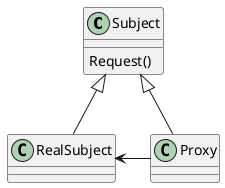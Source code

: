 @startuml
class Subject {
    Request()
}
class RealSubject {
}
class Proxy {
}

Subject <|-- RealSubject
Subject <|-- Proxy
Proxy -l-> RealSubject
@enduml